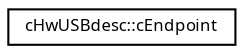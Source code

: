 digraph "Graphical Class Hierarchy"
{
  edge [fontname="Sans",fontsize="8",labelfontname="Sans",labelfontsize="8"];
  node [fontname="Sans",fontsize="8",shape=record];
  rankdir="LR";
  Node1 [label="cHwUSBdesc::cEndpoint",height=0.2,width=0.4,color="black", fillcolor="white", style="filled",URL="$classc_hw_u_s_bdesc_1_1c_endpoint.html"];
}
